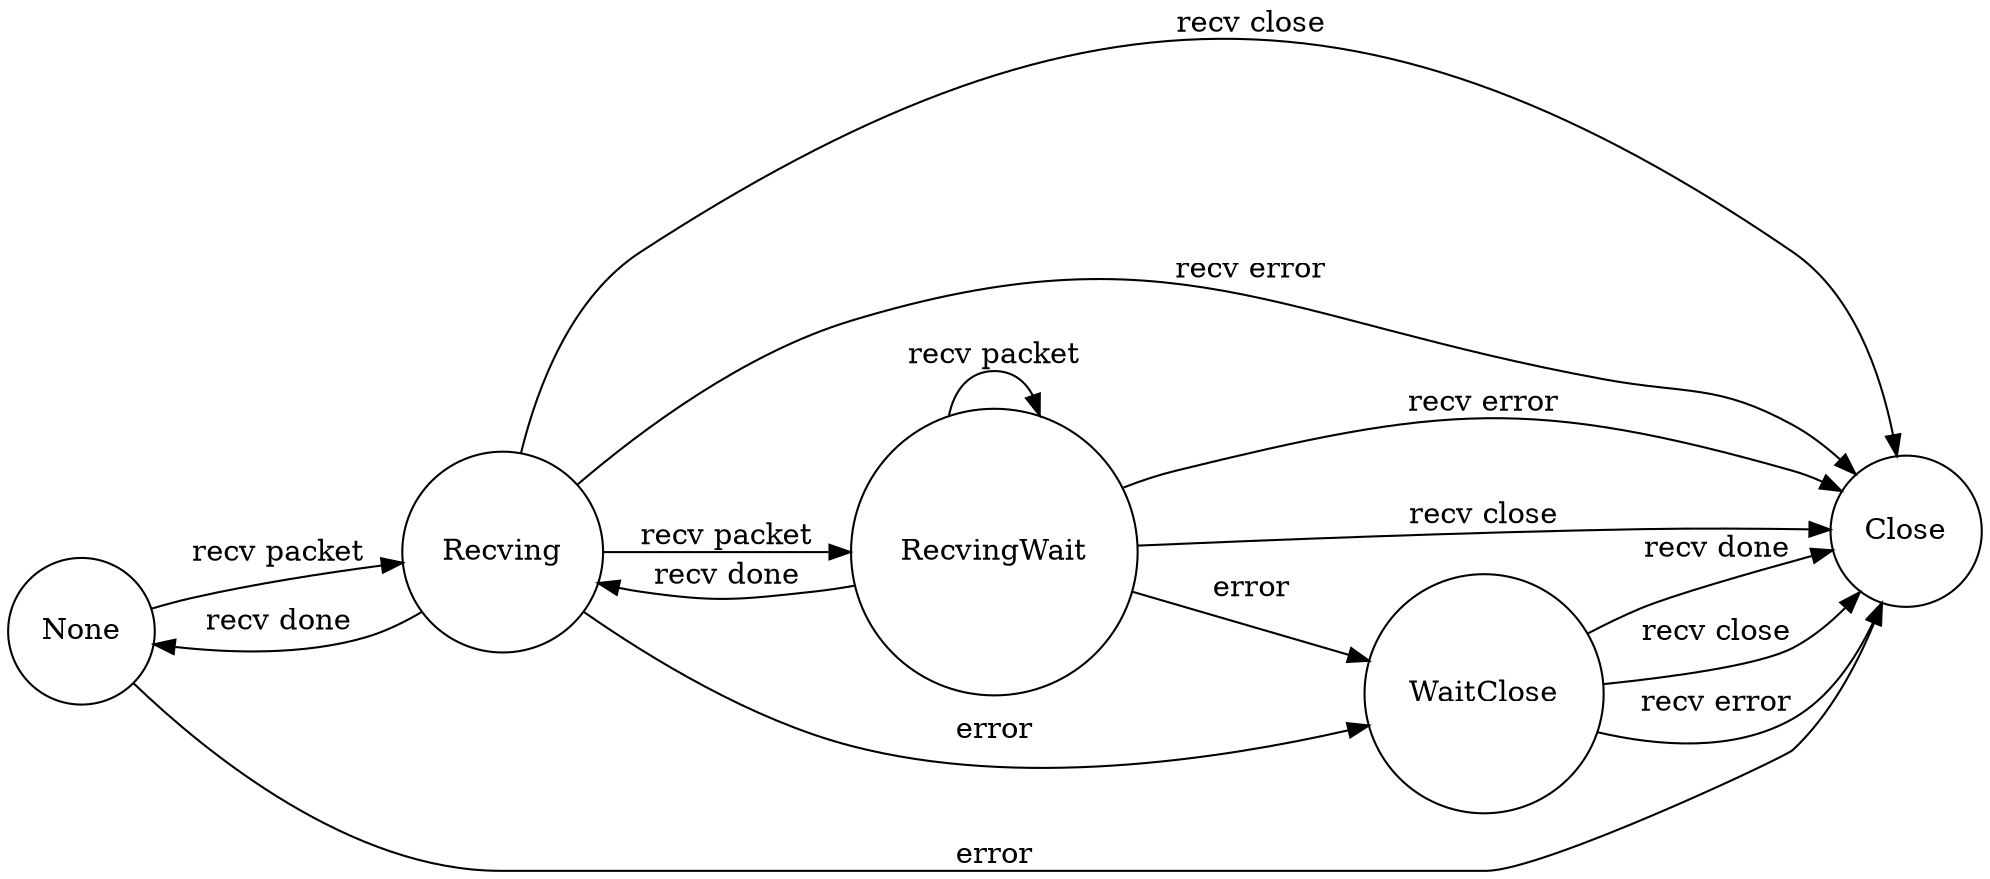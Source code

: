 digraph connection_life_time {
    rankdir=LR;
    node [shape = circle];
    None -> Recving [label="recv packet"]
    None -> Close[label="error"]
    Recving -> RecvingWait [label="recv packet"]
    Recving -> None [label="recv done"]
    Recving -> Close [label="recv close"]
    Recving -> Close [label="recv error"]
    Recving -> WaitClose [label="error"]
    RecvingWait -> RecvingWait [label="recv packet"]
    RecvingWait -> Recving [label="recv done"]
    RecvingWait -> Close [label="recv error"]
    RecvingWait -> Close [label="recv close"]
    RecvingWait -> WaitClose [label="error"]
    WaitClose -> Close [label="recv done"]
    WaitClose -> Close [label="recv close"]
    WaitClose -> Close [label="recv error"]
}